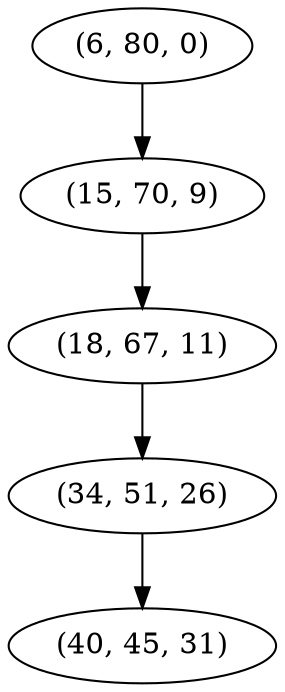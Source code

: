 digraph tree {
    "(6, 80, 0)";
    "(15, 70, 9)";
    "(18, 67, 11)";
    "(34, 51, 26)";
    "(40, 45, 31)";
    "(6, 80, 0)" -> "(15, 70, 9)";
    "(15, 70, 9)" -> "(18, 67, 11)";
    "(18, 67, 11)" -> "(34, 51, 26)";
    "(34, 51, 26)" -> "(40, 45, 31)";
}
